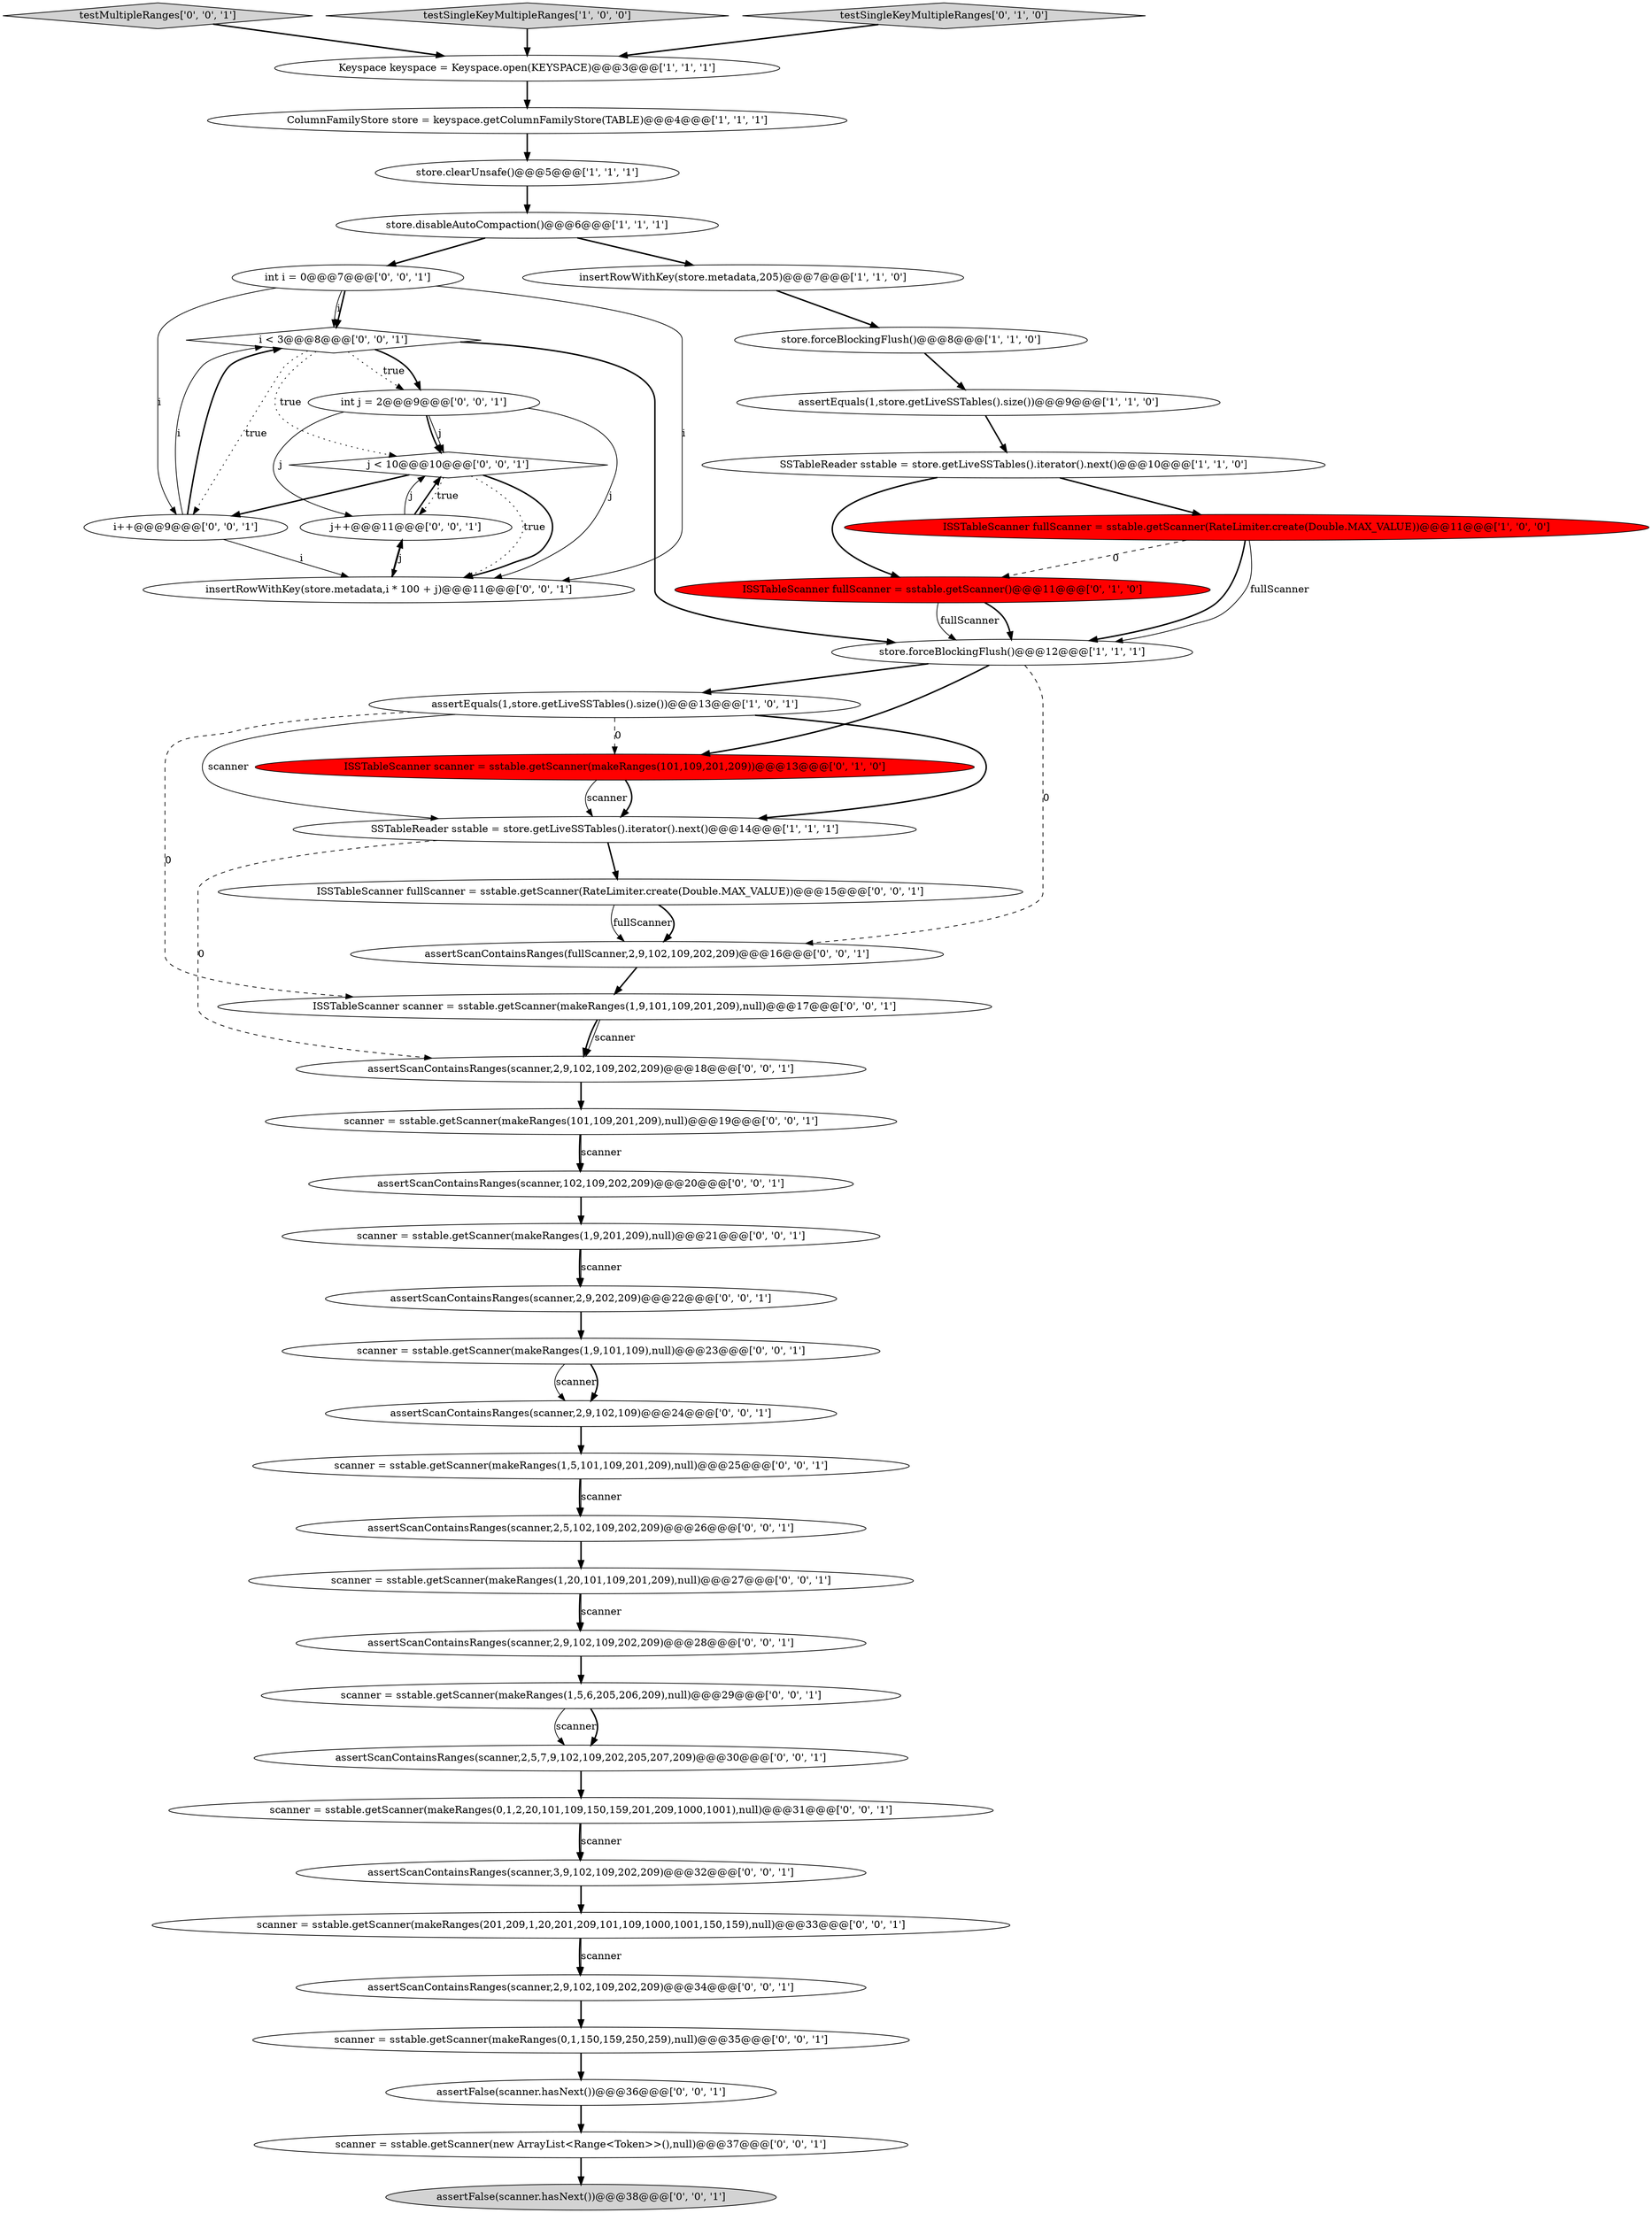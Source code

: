 digraph {
37 [style = filled, label = "assertScanContainsRanges(scanner,2,5,102,109,202,209)@@@26@@@['0', '0', '1']", fillcolor = white, shape = ellipse image = "AAA0AAABBB3BBB"];
43 [style = filled, label = "scanner = sstable.getScanner(makeRanges(1,9,101,109),null)@@@23@@@['0', '0', '1']", fillcolor = white, shape = ellipse image = "AAA0AAABBB3BBB"];
41 [style = filled, label = "assertScanContainsRanges(scanner,2,9,102,109,202,209)@@@18@@@['0', '0', '1']", fillcolor = white, shape = ellipse image = "AAA0AAABBB3BBB"];
30 [style = filled, label = "scanner = sstable.getScanner(makeRanges(1,5,6,205,206,209),null)@@@29@@@['0', '0', '1']", fillcolor = white, shape = ellipse image = "AAA0AAABBB3BBB"];
27 [style = filled, label = "j++@@@11@@@['0', '0', '1']", fillcolor = white, shape = ellipse image = "AAA0AAABBB3BBB"];
14 [style = filled, label = "ISSTableScanner scanner = sstable.getScanner(makeRanges(101,109,201,209))@@@13@@@['0', '1', '0']", fillcolor = red, shape = ellipse image = "AAA1AAABBB2BBB"];
19 [style = filled, label = "assertScanContainsRanges(scanner,2,5,7,9,102,109,202,205,207,209)@@@30@@@['0', '0', '1']", fillcolor = white, shape = ellipse image = "AAA0AAABBB3BBB"];
18 [style = filled, label = "scanner = sstable.getScanner(makeRanges(1,9,201,209),null)@@@21@@@['0', '0', '1']", fillcolor = white, shape = ellipse image = "AAA0AAABBB3BBB"];
0 [style = filled, label = "insertRowWithKey(store.metadata,205)@@@7@@@['1', '1', '0']", fillcolor = white, shape = ellipse image = "AAA0AAABBB1BBB"];
23 [style = filled, label = "assertFalse(scanner.hasNext())@@@36@@@['0', '0', '1']", fillcolor = white, shape = ellipse image = "AAA0AAABBB3BBB"];
39 [style = filled, label = "testMultipleRanges['0', '0', '1']", fillcolor = lightgray, shape = diamond image = "AAA0AAABBB3BBB"];
45 [style = filled, label = "assertScanContainsRanges(scanner,102,109,202,209)@@@20@@@['0', '0', '1']", fillcolor = white, shape = ellipse image = "AAA0AAABBB3BBB"];
17 [style = filled, label = "insertRowWithKey(store.metadata,i * 100 + j)@@@11@@@['0', '0', '1']", fillcolor = white, shape = ellipse image = "AAA0AAABBB3BBB"];
26 [style = filled, label = "assertScanContainsRanges(scanner,2,9,102,109,202,209)@@@28@@@['0', '0', '1']", fillcolor = white, shape = ellipse image = "AAA0AAABBB3BBB"];
6 [style = filled, label = "testSingleKeyMultipleRanges['1', '0', '0']", fillcolor = lightgray, shape = diamond image = "AAA0AAABBB1BBB"];
21 [style = filled, label = "scanner = sstable.getScanner(makeRanges(1,20,101,109,201,209),null)@@@27@@@['0', '0', '1']", fillcolor = white, shape = ellipse image = "AAA0AAABBB3BBB"];
35 [style = filled, label = "scanner = sstable.getScanner(new ArrayList<Range<Token>>(),null)@@@37@@@['0', '0', '1']", fillcolor = white, shape = ellipse image = "AAA0AAABBB3BBB"];
7 [style = filled, label = "SSTableReader sstable = store.getLiveSSTables().iterator().next()@@@10@@@['1', '1', '0']", fillcolor = white, shape = ellipse image = "AAA0AAABBB1BBB"];
47 [style = filled, label = "scanner = sstable.getScanner(makeRanges(0,1,150,159,250,259),null)@@@35@@@['0', '0', '1']", fillcolor = white, shape = ellipse image = "AAA0AAABBB3BBB"];
32 [style = filled, label = "ISSTableScanner fullScanner = sstable.getScanner(RateLimiter.create(Double.MAX_VALUE))@@@15@@@['0', '0', '1']", fillcolor = white, shape = ellipse image = "AAA0AAABBB3BBB"];
34 [style = filled, label = "ISSTableScanner scanner = sstable.getScanner(makeRanges(1,9,101,109,201,209),null)@@@17@@@['0', '0', '1']", fillcolor = white, shape = ellipse image = "AAA0AAABBB3BBB"];
46 [style = filled, label = "int i = 0@@@7@@@['0', '0', '1']", fillcolor = white, shape = ellipse image = "AAA0AAABBB3BBB"];
22 [style = filled, label = "i < 3@@@8@@@['0', '0', '1']", fillcolor = white, shape = diamond image = "AAA0AAABBB3BBB"];
8 [style = filled, label = "assertEquals(1,store.getLiveSSTables().size())@@@13@@@['1', '0', '1']", fillcolor = white, shape = ellipse image = "AAA0AAABBB1BBB"];
25 [style = filled, label = "scanner = sstable.getScanner(makeRanges(101,109,201,209),null)@@@19@@@['0', '0', '1']", fillcolor = white, shape = ellipse image = "AAA0AAABBB3BBB"];
38 [style = filled, label = "scanner = sstable.getScanner(makeRanges(0,1,2,20,101,109,150,159,201,209,1000,1001),null)@@@31@@@['0', '0', '1']", fillcolor = white, shape = ellipse image = "AAA0AAABBB3BBB"];
11 [style = filled, label = "assertEquals(1,store.getLiveSSTables().size())@@@9@@@['1', '1', '0']", fillcolor = white, shape = ellipse image = "AAA0AAABBB1BBB"];
9 [style = filled, label = "store.forceBlockingFlush()@@@12@@@['1', '1', '1']", fillcolor = white, shape = ellipse image = "AAA0AAABBB1BBB"];
20 [style = filled, label = "assertScanContainsRanges(scanner,2,9,102,109)@@@24@@@['0', '0', '1']", fillcolor = white, shape = ellipse image = "AAA0AAABBB3BBB"];
29 [style = filled, label = "scanner = sstable.getScanner(makeRanges(1,5,101,109,201,209),null)@@@25@@@['0', '0', '1']", fillcolor = white, shape = ellipse image = "AAA0AAABBB3BBB"];
16 [style = filled, label = "j < 10@@@10@@@['0', '0', '1']", fillcolor = white, shape = diamond image = "AAA0AAABBB3BBB"];
1 [style = filled, label = "store.disableAutoCompaction()@@@6@@@['1', '1', '1']", fillcolor = white, shape = ellipse image = "AAA0AAABBB1BBB"];
24 [style = filled, label = "int j = 2@@@9@@@['0', '0', '1']", fillcolor = white, shape = ellipse image = "AAA0AAABBB3BBB"];
40 [style = filled, label = "assertScanContainsRanges(scanner,2,9,202,209)@@@22@@@['0', '0', '1']", fillcolor = white, shape = ellipse image = "AAA0AAABBB3BBB"];
13 [style = filled, label = "testSingleKeyMultipleRanges['0', '1', '0']", fillcolor = lightgray, shape = diamond image = "AAA0AAABBB2BBB"];
31 [style = filled, label = "assertFalse(scanner.hasNext())@@@38@@@['0', '0', '1']", fillcolor = lightgray, shape = ellipse image = "AAA0AAABBB3BBB"];
33 [style = filled, label = "assertScanContainsRanges(scanner,3,9,102,109,202,209)@@@32@@@['0', '0', '1']", fillcolor = white, shape = ellipse image = "AAA0AAABBB3BBB"];
36 [style = filled, label = "assertScanContainsRanges(fullScanner,2,9,102,109,202,209)@@@16@@@['0', '0', '1']", fillcolor = white, shape = ellipse image = "AAA0AAABBB3BBB"];
44 [style = filled, label = "scanner = sstable.getScanner(makeRanges(201,209,1,20,201,209,101,109,1000,1001,150,159),null)@@@33@@@['0', '0', '1']", fillcolor = white, shape = ellipse image = "AAA0AAABBB3BBB"];
15 [style = filled, label = "ISSTableScanner fullScanner = sstable.getScanner()@@@11@@@['0', '1', '0']", fillcolor = red, shape = ellipse image = "AAA1AAABBB2BBB"];
10 [style = filled, label = "store.clearUnsafe()@@@5@@@['1', '1', '1']", fillcolor = white, shape = ellipse image = "AAA0AAABBB1BBB"];
5 [style = filled, label = "SSTableReader sstable = store.getLiveSSTables().iterator().next()@@@14@@@['1', '1', '1']", fillcolor = white, shape = ellipse image = "AAA0AAABBB1BBB"];
28 [style = filled, label = "i++@@@9@@@['0', '0', '1']", fillcolor = white, shape = ellipse image = "AAA0AAABBB3BBB"];
2 [style = filled, label = "ColumnFamilyStore store = keyspace.getColumnFamilyStore(TABLE)@@@4@@@['1', '1', '1']", fillcolor = white, shape = ellipse image = "AAA0AAABBB1BBB"];
4 [style = filled, label = "Keyspace keyspace = Keyspace.open(KEYSPACE)@@@3@@@['1', '1', '1']", fillcolor = white, shape = ellipse image = "AAA0AAABBB1BBB"];
12 [style = filled, label = "ISSTableScanner fullScanner = sstable.getScanner(RateLimiter.create(Double.MAX_VALUE))@@@11@@@['1', '0', '0']", fillcolor = red, shape = ellipse image = "AAA1AAABBB1BBB"];
3 [style = filled, label = "store.forceBlockingFlush()@@@8@@@['1', '1', '0']", fillcolor = white, shape = ellipse image = "AAA0AAABBB1BBB"];
42 [style = filled, label = "assertScanContainsRanges(scanner,2,9,102,109,202,209)@@@34@@@['0', '0', '1']", fillcolor = white, shape = ellipse image = "AAA0AAABBB3BBB"];
9->36 [style = dashed, label="0"];
25->45 [style = bold, label=""];
32->36 [style = solid, label="fullScanner"];
16->17 [style = dotted, label="true"];
27->16 [style = solid, label="j"];
27->17 [style = solid, label="j"];
12->9 [style = bold, label=""];
1->46 [style = bold, label=""];
46->17 [style = solid, label="i"];
21->26 [style = bold, label=""];
46->28 [style = solid, label="i"];
22->16 [style = dotted, label="true"];
25->45 [style = solid, label="scanner"];
9->14 [style = bold, label=""];
21->26 [style = solid, label="scanner"];
17->27 [style = bold, label=""];
33->44 [style = bold, label=""];
43->20 [style = solid, label="scanner"];
5->41 [style = dashed, label="0"];
34->41 [style = solid, label="scanner"];
0->3 [style = bold, label=""];
35->31 [style = bold, label=""];
12->9 [style = solid, label="fullScanner"];
28->17 [style = solid, label="i"];
8->5 [style = solid, label="scanner"];
22->9 [style = bold, label=""];
3->11 [style = bold, label=""];
37->21 [style = bold, label=""];
8->34 [style = dashed, label="0"];
4->2 [style = bold, label=""];
1->0 [style = bold, label=""];
16->17 [style = bold, label=""];
27->16 [style = bold, label=""];
22->24 [style = dotted, label="true"];
9->8 [style = bold, label=""];
39->4 [style = bold, label=""];
23->35 [style = bold, label=""];
30->19 [style = solid, label="scanner"];
6->4 [style = bold, label=""];
30->19 [style = bold, label=""];
15->9 [style = bold, label=""];
15->9 [style = solid, label="fullScanner"];
46->22 [style = solid, label="i"];
32->36 [style = bold, label=""];
38->33 [style = bold, label=""];
10->1 [style = bold, label=""];
19->38 [style = bold, label=""];
24->16 [style = solid, label="j"];
44->42 [style = bold, label=""];
18->40 [style = bold, label=""];
43->20 [style = bold, label=""];
42->47 [style = bold, label=""];
29->37 [style = bold, label=""];
8->14 [style = dashed, label="0"];
2->10 [style = bold, label=""];
5->32 [style = bold, label=""];
24->17 [style = solid, label="j"];
12->15 [style = dashed, label="0"];
7->15 [style = bold, label=""];
16->27 [style = dotted, label="true"];
40->43 [style = bold, label=""];
47->23 [style = bold, label=""];
28->22 [style = solid, label="i"];
36->34 [style = bold, label=""];
28->22 [style = bold, label=""];
46->22 [style = bold, label=""];
45->18 [style = bold, label=""];
14->5 [style = bold, label=""];
29->37 [style = solid, label="scanner"];
20->29 [style = bold, label=""];
7->12 [style = bold, label=""];
14->5 [style = solid, label="scanner"];
44->42 [style = solid, label="scanner"];
22->28 [style = dotted, label="true"];
34->41 [style = bold, label=""];
26->30 [style = bold, label=""];
24->16 [style = bold, label=""];
24->27 [style = solid, label="j"];
16->28 [style = bold, label=""];
8->5 [style = bold, label=""];
18->40 [style = solid, label="scanner"];
41->25 [style = bold, label=""];
22->24 [style = bold, label=""];
13->4 [style = bold, label=""];
11->7 [style = bold, label=""];
38->33 [style = solid, label="scanner"];
}
